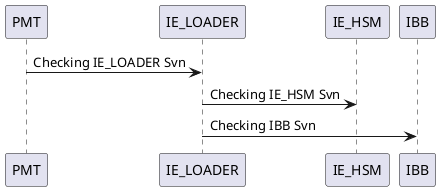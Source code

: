 @startuml tst
'activate PMT
PMT -> IE_LOADER: Checking IE_LOADER Svn
'activate IE_LOADER
'deactivate IE_RBE
IE_LOADER -> IE_HSM: Checking IE_HSM Svn
'activate IE_HSM
IE_LOADER -> IBB: Checking IBB Svn
'activate IBB
'deactivate IE_LOADER
@enduml